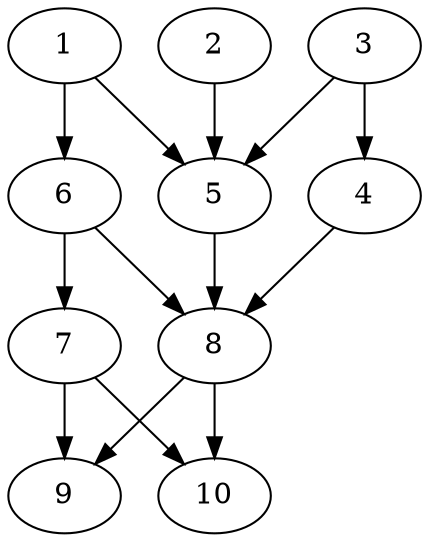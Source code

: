 // DAG automatically generated by daggen at Tue Aug  6 16:21:19 2019
// ./daggen --dot -n 10 --ccr 0.5 --fat 0.6 --regular 0.5 --density 0.8 --mindata 5242880 --maxdata 52428800 
digraph G {
  1 [size="45090816", alpha="0.12", expect_size="22545408"] 
  1 -> 5 [size ="22545408"]
  1 -> 6 [size ="22545408"]
  2 [size="102602752", alpha="0.03", expect_size="51301376"] 
  2 -> 5 [size ="51301376"]
  3 [size="16359424", alpha="0.13", expect_size="8179712"] 
  3 -> 4 [size ="8179712"]
  3 -> 5 [size ="8179712"]
  4 [size="100907008", alpha="0.15", expect_size="50453504"] 
  4 -> 8 [size ="50453504"]
  5 [size="13207552", alpha="0.20", expect_size="6603776"] 
  5 -> 8 [size ="6603776"]
  6 [size="46749696", alpha="0.04", expect_size="23374848"] 
  6 -> 7 [size ="23374848"]
  6 -> 8 [size ="23374848"]
  7 [size="47042560", alpha="0.13", expect_size="23521280"] 
  7 -> 9 [size ="23521280"]
  7 -> 10 [size ="23521280"]
  8 [size="93986816", alpha="0.13", expect_size="46993408"] 
  8 -> 9 [size ="46993408"]
  8 -> 10 [size ="46993408"]
  9 [size="16115712", alpha="0.12", expect_size="8057856"] 
  10 [size="86687744", alpha="0.01", expect_size="43343872"] 
}
